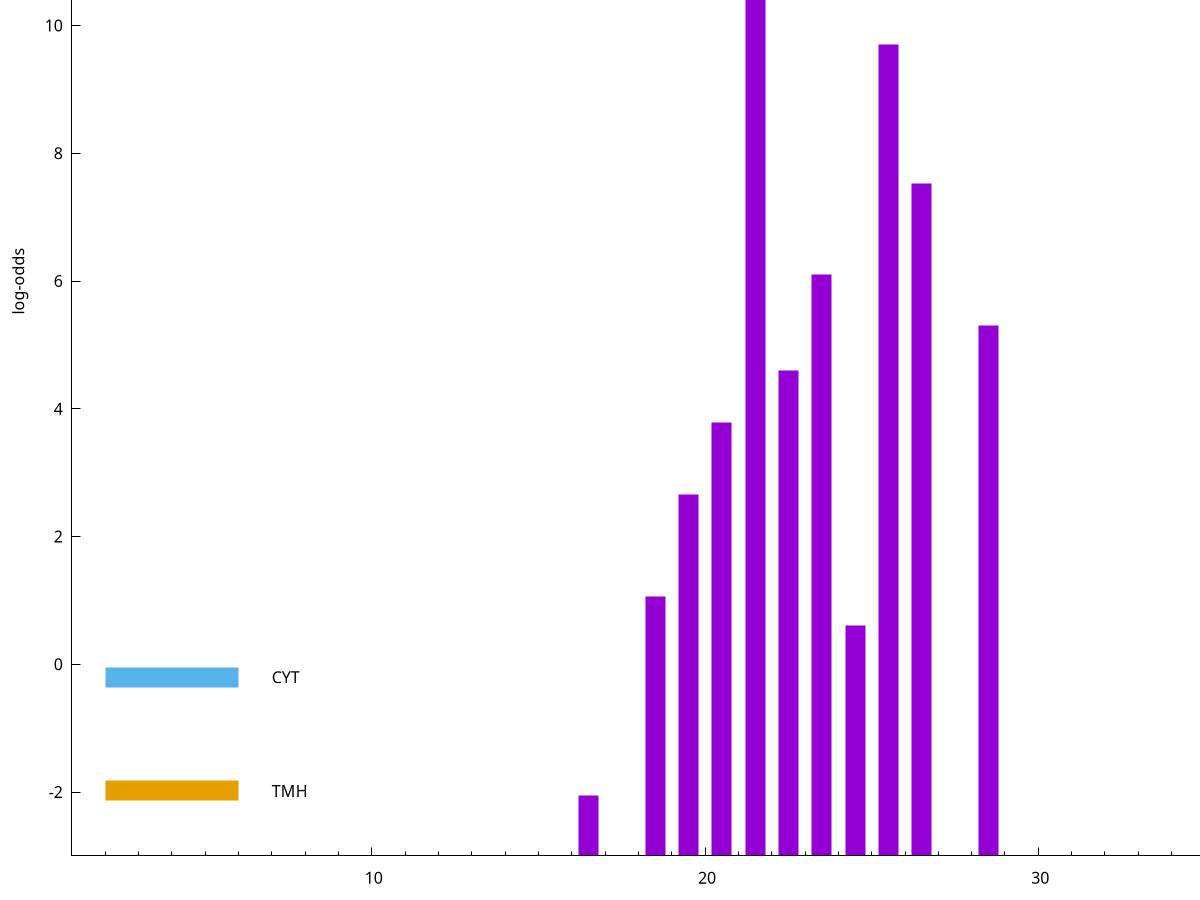 set title "LipoP predictions for SRR4017849.gff"
set size 2., 1.4
set xrange [1:70] 
set mxtics 10
set yrange [-3:15]
set y2range [0:18]
set ylabel "log-odds"
set term postscript eps color solid "Helvetica" 30
set output "SRR4017849.gff153.eps"
set arrow from 2,13.5758 to 6,13.5758 nohead lt 1 lw 20
set label "SpI" at 7,13.5758
set arrow from 2,-0.200913 to 6,-0.200913 nohead lt 3 lw 20
set label "CYT" at 7,-0.200913
set arrow from 2,-1.98346 to 6,-1.98346 nohead lt 4 lw 20
set label "TMH" at 7,-1.98346
set arrow from 2,13.5758 to 6,13.5758 nohead lt 1 lw 20
set label "SpI" at 7,13.5758
# NOTE: The scores below are the log-odds scores with the threshold
# NOTE: subtracted (a hack to make gnuplot make the histogram all
# NOTE: look nice).
plot "-" axes x1y2 title "" with impulses lt 1 lw 20
21.500000 16.430400
25.500000 12.697610
26.500000 10.524600
23.500000 9.102050
28.500000 8.302850
22.500000 7.605330
20.500000 6.786550
19.500000 5.660560
18.500000 4.063410
24.500000 3.607763
16.500000 0.942940
e
exit
